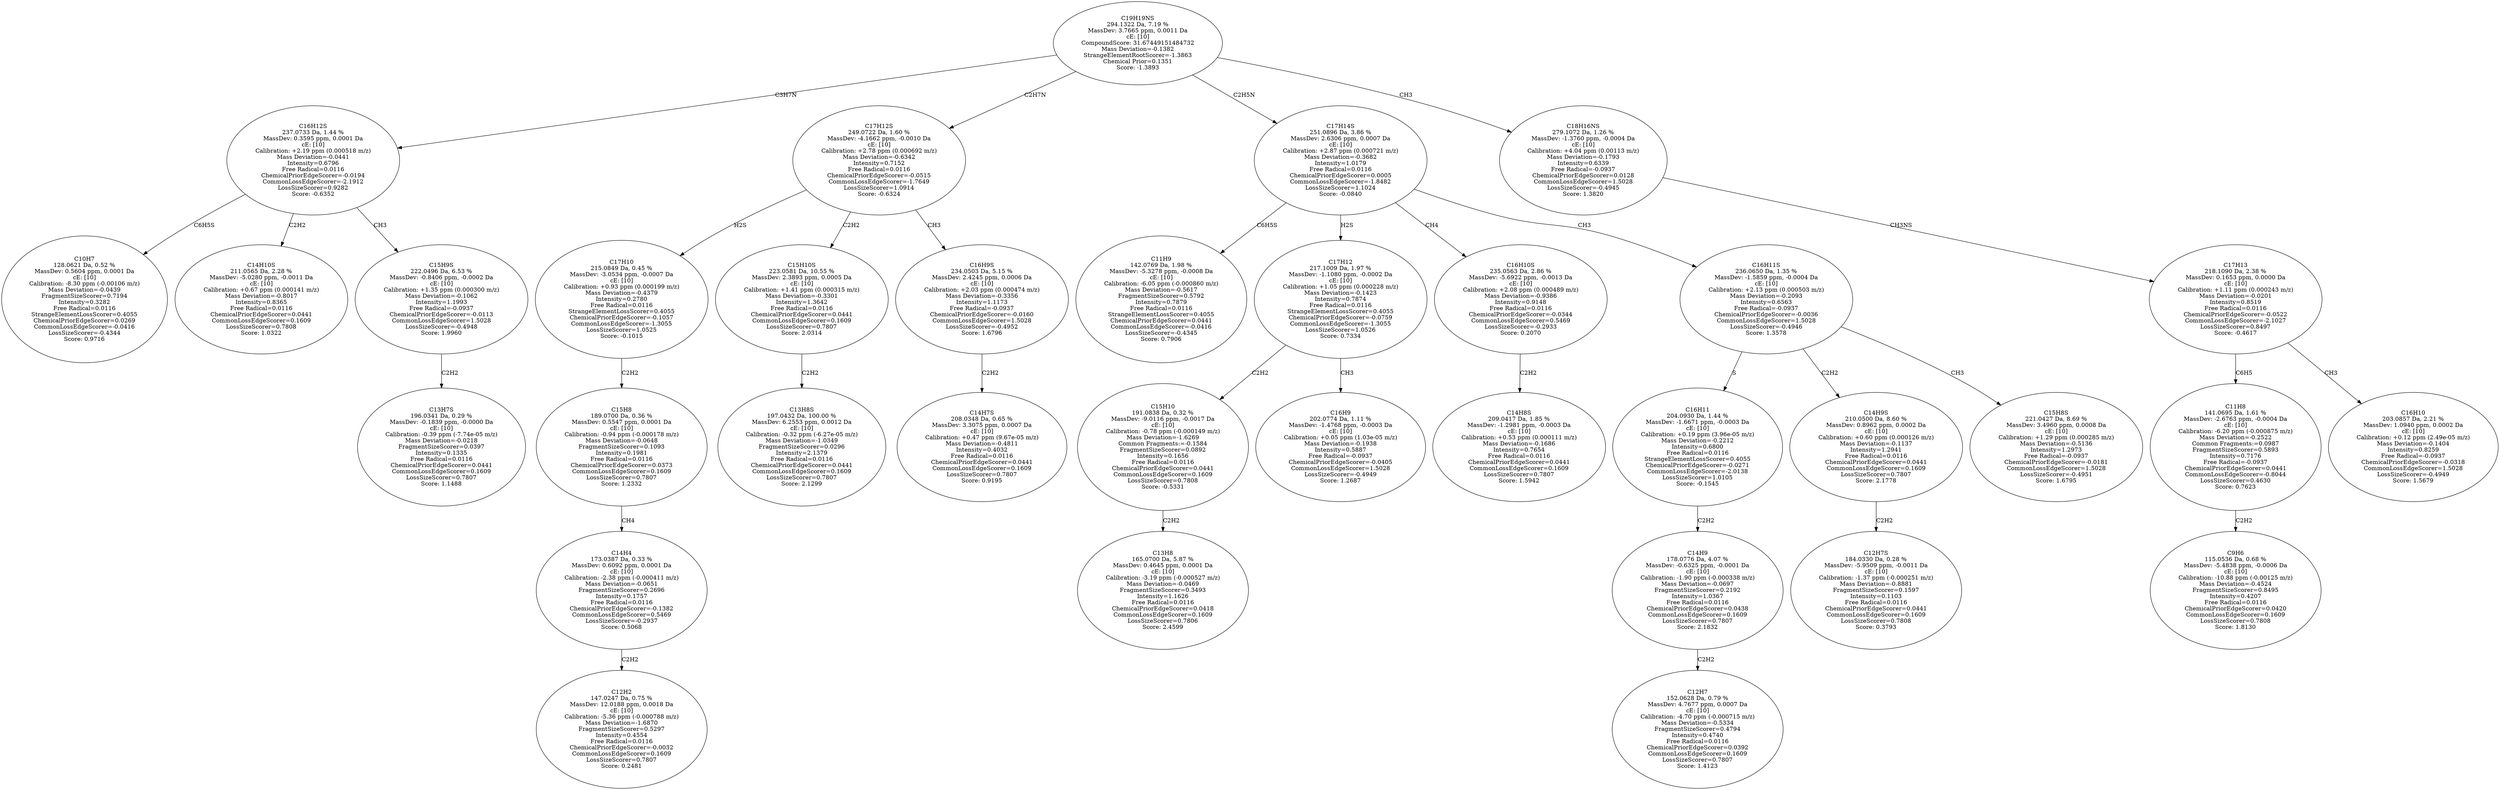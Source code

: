 strict digraph {
v1 [label="C10H7\n128.0621 Da, 0.52 %\nMassDev: 0.5604 ppm, 0.0001 Da\ncE: [10]\nCalibration: -8.30 ppm (-0.00106 m/z)\nMass Deviation=-0.0439\nFragmentSizeScorer=0.7194\nIntensity=0.3282\nFree Radical=0.0116\nStrangeElementLossScorer=0.4055\nChemicalPriorEdgeScorer=0.0269\nCommonLossEdgeScorer=-0.0416\nLossSizeScorer=-0.4344\nScore: 0.9716"];
v2 [label="C14H10S\n211.0565 Da, 2.28 %\nMassDev: -5.0280 ppm, -0.0011 Da\ncE: [10]\nCalibration: +0.67 ppm (0.000141 m/z)\nMass Deviation=-0.8017\nIntensity=0.8365\nFree Radical=0.0116\nChemicalPriorEdgeScorer=0.0441\nCommonLossEdgeScorer=0.1609\nLossSizeScorer=0.7808\nScore: 1.0322"];
v3 [label="C13H7S\n196.0341 Da, 0.29 %\nMassDev: -0.1839 ppm, -0.0000 Da\ncE: [10]\nCalibration: -0.39 ppm (-7.74e-05 m/z)\nMass Deviation=-0.0218\nFragmentSizeScorer=0.0397\nIntensity=0.1335\nFree Radical=0.0116\nChemicalPriorEdgeScorer=0.0441\nCommonLossEdgeScorer=0.1609\nLossSizeScorer=0.7807\nScore: 1.1488"];
v4 [label="C15H9S\n222.0496 Da, 6.53 %\nMassDev: -0.8406 ppm, -0.0002 Da\ncE: [10]\nCalibration: +1.35 ppm (0.000300 m/z)\nMass Deviation=-0.1062\nIntensity=1.1993\nFree Radical=-0.0937\nChemicalPriorEdgeScorer=-0.0113\nCommonLossEdgeScorer=1.5028\nLossSizeScorer=-0.4948\nScore: 1.9960"];
v5 [label="C16H12S\n237.0733 Da, 1.44 %\nMassDev: 0.3595 ppm, 0.0001 Da\ncE: [10]\nCalibration: +2.19 ppm (0.000518 m/z)\nMass Deviation=-0.0441\nIntensity=0.6796\nFree Radical=0.0116\nChemicalPriorEdgeScorer=-0.0194\nCommonLossEdgeScorer=-2.1912\nLossSizeScorer=0.9282\nScore: -0.6352"];
v6 [label="C12H2\n147.0247 Da, 0.75 %\nMassDev: 12.0188 ppm, 0.0018 Da\ncE: [10]\nCalibration: -5.36 ppm (-0.000788 m/z)\nMass Deviation=-1.6870\nFragmentSizeScorer=0.5297\nIntensity=0.4554\nFree Radical=0.0116\nChemicalPriorEdgeScorer=-0.0032\nCommonLossEdgeScorer=0.1609\nLossSizeScorer=0.7807\nScore: 0.2481"];
v7 [label="C14H4\n173.0387 Da, 0.33 %\nMassDev: 0.6092 ppm, 0.0001 Da\ncE: [10]\nCalibration: -2.38 ppm (-0.000411 m/z)\nMass Deviation=-0.0651\nFragmentSizeScorer=0.2696\nIntensity=0.1757\nFree Radical=0.0116\nChemicalPriorEdgeScorer=-0.1382\nCommonLossEdgeScorer=0.5469\nLossSizeScorer=-0.2937\nScore: 0.5068"];
v8 [label="C15H8\n189.0700 Da, 0.36 %\nMassDev: 0.5547 ppm, 0.0001 Da\ncE: [10]\nCalibration: -0.94 ppm (-0.000178 m/z)\nMass Deviation=-0.0648\nFragmentSizeScorer=0.1093\nIntensity=0.1981\nFree Radical=0.0116\nChemicalPriorEdgeScorer=0.0373\nCommonLossEdgeScorer=0.1609\nLossSizeScorer=0.7807\nScore: 1.2332"];
v9 [label="C17H10\n215.0849 Da, 0.45 %\nMassDev: -3.0534 ppm, -0.0007 Da\ncE: [10]\nCalibration: +0.93 ppm (0.000199 m/z)\nMass Deviation=-0.4379\nIntensity=0.2780\nFree Radical=0.0116\nStrangeElementLossScorer=0.4055\nChemicalPriorEdgeScorer=-0.1057\nCommonLossEdgeScorer=-1.3055\nLossSizeScorer=1.0525\nScore: -0.1015"];
v10 [label="C13H8S\n197.0432 Da, 100.00 %\nMassDev: 6.2553 ppm, 0.0012 Da\ncE: [10]\nCalibration: -0.32 ppm (-6.27e-05 m/z)\nMass Deviation=-1.0349\nFragmentSizeScorer=0.0296\nIntensity=2.1379\nFree Radical=0.0116\nChemicalPriorEdgeScorer=0.0441\nCommonLossEdgeScorer=0.1609\nLossSizeScorer=0.7807\nScore: 2.1299"];
v11 [label="C15H10S\n223.0581 Da, 10.55 %\nMassDev: 2.3893 ppm, 0.0005 Da\ncE: [10]\nCalibration: +1.41 ppm (0.000315 m/z)\nMass Deviation=-0.3301\nIntensity=1.3642\nFree Radical=0.0116\nChemicalPriorEdgeScorer=0.0441\nCommonLossEdgeScorer=0.1609\nLossSizeScorer=0.7807\nScore: 2.0314"];
v12 [label="C14H7S\n208.0348 Da, 0.65 %\nMassDev: 3.3075 ppm, 0.0007 Da\ncE: [10]\nCalibration: +0.47 ppm (9.67e-05 m/z)\nMass Deviation=-0.4811\nIntensity=0.4032\nFree Radical=0.0116\nChemicalPriorEdgeScorer=0.0441\nCommonLossEdgeScorer=0.1609\nLossSizeScorer=0.7807\nScore: 0.9195"];
v13 [label="C16H9S\n234.0503 Da, 5.15 %\nMassDev: 2.4245 ppm, 0.0006 Da\ncE: [10]\nCalibration: +2.03 ppm (0.000474 m/z)\nMass Deviation=-0.3356\nIntensity=1.1173\nFree Radical=-0.0937\nChemicalPriorEdgeScorer=-0.0160\nCommonLossEdgeScorer=1.5028\nLossSizeScorer=-0.4952\nScore: 1.6796"];
v14 [label="C17H12S\n249.0722 Da, 1.60 %\nMassDev: -4.1662 ppm, -0.0010 Da\ncE: [10]\nCalibration: +2.78 ppm (0.000692 m/z)\nMass Deviation=-0.6342\nIntensity=0.7152\nFree Radical=0.0116\nChemicalPriorEdgeScorer=-0.0515\nCommonLossEdgeScorer=-1.7649\nLossSizeScorer=1.0914\nScore: -0.6324"];
v15 [label="C11H9\n142.0769 Da, 1.98 %\nMassDev: -5.3278 ppm, -0.0008 Da\ncE: [10]\nCalibration: -6.05 ppm (-0.000860 m/z)\nMass Deviation=-0.5617\nFragmentSizeScorer=0.5792\nIntensity=0.7879\nFree Radical=0.0116\nStrangeElementLossScorer=0.4055\nChemicalPriorEdgeScorer=0.0441\nCommonLossEdgeScorer=-0.0416\nLossSizeScorer=-0.4345\nScore: 0.7906"];
v16 [label="C13H8\n165.0700 Da, 5.87 %\nMassDev: 0.4645 ppm, 0.0001 Da\ncE: [10]\nCalibration: -3.19 ppm (-0.000527 m/z)\nMass Deviation=-0.0469\nFragmentSizeScorer=0.3493\nIntensity=1.1626\nFree Radical=0.0116\nChemicalPriorEdgeScorer=0.0418\nCommonLossEdgeScorer=0.1609\nLossSizeScorer=0.7806\nScore: 2.4599"];
v17 [label="C15H10\n191.0838 Da, 0.32 %\nMassDev: -9.0116 ppm, -0.0017 Da\ncE: [10]\nCalibration: -0.78 ppm (-0.000149 m/z)\nMass Deviation=-1.6269\nCommon Fragments:=-0.1584\nFragmentSizeScorer=0.0892\nIntensity=0.1656\nFree Radical=0.0116\nChemicalPriorEdgeScorer=0.0441\nCommonLossEdgeScorer=0.1609\nLossSizeScorer=0.7808\nScore: -0.5331"];
v18 [label="C16H9\n202.0774 Da, 1.11 %\nMassDev: -1.4768 ppm, -0.0003 Da\ncE: [10]\nCalibration: +0.05 ppm (1.03e-05 m/z)\nMass Deviation=-0.1938\nIntensity=0.5887\nFree Radical=-0.0937\nChemicalPriorEdgeScorer=-0.0405\nCommonLossEdgeScorer=1.5028\nLossSizeScorer=-0.4949\nScore: 1.2687"];
v19 [label="C17H12\n217.1009 Da, 1.97 %\nMassDev: -1.1080 ppm, -0.0002 Da\ncE: [10]\nCalibration: +1.05 ppm (0.000228 m/z)\nMass Deviation=-0.1423\nIntensity=0.7874\nFree Radical=0.0116\nStrangeElementLossScorer=0.4055\nChemicalPriorEdgeScorer=-0.0759\nCommonLossEdgeScorer=-1.3055\nLossSizeScorer=1.0526\nScore: 0.7334"];
v20 [label="C14H8S\n209.0417 Da, 1.85 %\nMassDev: -1.2981 ppm, -0.0003 Da\ncE: [10]\nCalibration: +0.53 ppm (0.000111 m/z)\nMass Deviation=-0.1686\nIntensity=0.7654\nFree Radical=0.0116\nChemicalPriorEdgeScorer=0.0441\nCommonLossEdgeScorer=0.1609\nLossSizeScorer=0.7807\nScore: 1.5942"];
v21 [label="C16H10S\n235.0563 Da, 2.86 %\nMassDev: -5.6922 ppm, -0.0013 Da\ncE: [10]\nCalibration: +2.08 ppm (0.000489 m/z)\nMass Deviation=-0.9386\nIntensity=0.9148\nFree Radical=0.0116\nChemicalPriorEdgeScorer=-0.0344\nCommonLossEdgeScorer=0.5469\nLossSizeScorer=-0.2933\nScore: 0.2070"];
v22 [label="C12H7\n152.0628 Da, 0.79 %\nMassDev: 4.7677 ppm, 0.0007 Da\ncE: [10]\nCalibration: -4.70 ppm (-0.000715 m/z)\nMass Deviation=-0.5334\nFragmentSizeScorer=0.4794\nIntensity=0.4740\nFree Radical=0.0116\nChemicalPriorEdgeScorer=0.0392\nCommonLossEdgeScorer=0.1609\nLossSizeScorer=0.7807\nScore: 1.4123"];
v23 [label="C14H9\n178.0776 Da, 4.07 %\nMassDev: -0.6325 ppm, -0.0001 Da\ncE: [10]\nCalibration: -1.90 ppm (-0.000338 m/z)\nMass Deviation=-0.0697\nFragmentSizeScorer=0.2192\nIntensity=1.0367\nFree Radical=0.0116\nChemicalPriorEdgeScorer=0.0438\nCommonLossEdgeScorer=0.1609\nLossSizeScorer=0.7807\nScore: 2.1832"];
v24 [label="C16H11\n204.0930 Da, 1.44 %\nMassDev: -1.6671 ppm, -0.0003 Da\ncE: [10]\nCalibration: +0.19 ppm (3.96e-05 m/z)\nMass Deviation=-0.2212\nIntensity=0.6800\nFree Radical=0.0116\nStrangeElementLossScorer=0.4055\nChemicalPriorEdgeScorer=-0.0271\nCommonLossEdgeScorer=-2.0138\nLossSizeScorer=1.0105\nScore: -0.1545"];
v25 [label="C12H7S\n184.0330 Da, 0.28 %\nMassDev: -5.9509 ppm, -0.0011 Da\ncE: [10]\nCalibration: -1.37 ppm (-0.000251 m/z)\nMass Deviation=-0.8881\nFragmentSizeScorer=0.1597\nIntensity=0.1103\nFree Radical=0.0116\nChemicalPriorEdgeScorer=0.0441\nCommonLossEdgeScorer=0.1609\nLossSizeScorer=0.7808\nScore: 0.3793"];
v26 [label="C14H9S\n210.0500 Da, 8.60 %\nMassDev: 0.8962 ppm, 0.0002 Da\ncE: [10]\nCalibration: +0.60 ppm (0.000126 m/z)\nMass Deviation=-0.1137\nIntensity=1.2941\nFree Radical=0.0116\nChemicalPriorEdgeScorer=0.0441\nCommonLossEdgeScorer=0.1609\nLossSizeScorer=0.7807\nScore: 2.1778"];
v27 [label="C15H8S\n221.0427 Da, 8.69 %\nMassDev: 3.4960 ppm, 0.0008 Da\ncE: [10]\nCalibration: +1.29 ppm (0.000285 m/z)\nMass Deviation=-0.5136\nIntensity=1.2973\nFree Radical=-0.0937\nChemicalPriorEdgeScorer=-0.0181\nCommonLossEdgeScorer=1.5028\nLossSizeScorer=-0.4951\nScore: 1.6795"];
v28 [label="C16H11S\n236.0650 Da, 1.35 %\nMassDev: -1.5859 ppm, -0.0004 Da\ncE: [10]\nCalibration: +2.13 ppm (0.000503 m/z)\nMass Deviation=-0.2093\nIntensity=0.6563\nFree Radical=-0.0937\nChemicalPriorEdgeScorer=-0.0036\nCommonLossEdgeScorer=1.5028\nLossSizeScorer=-0.4946\nScore: 1.3578"];
v29 [label="C17H14S\n251.0896 Da, 3.86 %\nMassDev: 2.6306 ppm, 0.0007 Da\ncE: [10]\nCalibration: +2.87 ppm (0.000721 m/z)\nMass Deviation=-0.3682\nIntensity=1.0179\nFree Radical=0.0116\nChemicalPriorEdgeScorer=0.0005\nCommonLossEdgeScorer=-1.8482\nLossSizeScorer=1.1024\nScore: -0.0840"];
v30 [label="C9H6\n115.0536 Da, 0.68 %\nMassDev: -5.4838 ppm, -0.0006 Da\ncE: [10]\nCalibration: -10.88 ppm (-0.00125 m/z)\nMass Deviation=-0.4524\nFragmentSizeScorer=0.8495\nIntensity=0.4207\nFree Radical=0.0116\nChemicalPriorEdgeScorer=0.0420\nCommonLossEdgeScorer=0.1609\nLossSizeScorer=0.7808\nScore: 1.8130"];
v31 [label="C11H8\n141.0695 Da, 1.61 %\nMassDev: -2.6763 ppm, -0.0004 Da\ncE: [10]\nCalibration: -6.20 ppm (-0.000875 m/z)\nMass Deviation=-0.2522\nCommon Fragments:=0.0987\nFragmentSizeScorer=0.5893\nIntensity=0.7176\nFree Radical=-0.0937\nChemicalPriorEdgeScorer=0.0441\nCommonLossEdgeScorer=-0.8044\nLossSizeScorer=0.4630\nScore: 0.7623"];
v32 [label="C16H10\n203.0857 Da, 2.21 %\nMassDev: 1.0940 ppm, 0.0002 Da\ncE: [10]\nCalibration: +0.12 ppm (2.49e-05 m/z)\nMass Deviation=-0.1404\nIntensity=0.8259\nFree Radical=-0.0937\nChemicalPriorEdgeScorer=-0.0318\nCommonLossEdgeScorer=1.5028\nLossSizeScorer=-0.4949\nScore: 1.5679"];
v33 [label="C17H13\n218.1090 Da, 2.38 %\nMassDev: 0.1653 ppm, 0.0000 Da\ncE: [10]\nCalibration: +1.11 ppm (0.000243 m/z)\nMass Deviation=-0.0201\nIntensity=0.8519\nFree Radical=0.0116\nChemicalPriorEdgeScorer=-0.0522\nCommonLossEdgeScorer=-2.1027\nLossSizeScorer=0.8497\nScore: -0.4617"];
v34 [label="C18H16NS\n279.1072 Da, 1.26 %\nMassDev: -1.3760 ppm, -0.0004 Da\ncE: [10]\nCalibration: +4.04 ppm (0.00113 m/z)\nMass Deviation=-0.1793\nIntensity=0.6339\nFree Radical=-0.0937\nChemicalPriorEdgeScorer=0.0128\nCommonLossEdgeScorer=1.5028\nLossSizeScorer=-0.4945\nScore: 1.3820"];
v35 [label="C19H19NS\n294.1322 Da, 7.19 %\nMassDev: 3.7665 ppm, 0.0011 Da\ncE: [10]\nCompoundScore: 31.67449151484732\nMass Deviation=-0.1382\nStrangeElementRootScorer=-1.3863\nChemical Prior=0.1351\nScore: -1.3893"];
v5 -> v1 [label="C6H5S"];
v5 -> v2 [label="C2H2"];
v4 -> v3 [label="C2H2"];
v5 -> v4 [label="CH3"];
v35 -> v5 [label="C3H7N"];
v7 -> v6 [label="C2H2"];
v8 -> v7 [label="CH4"];
v9 -> v8 [label="C2H2"];
v14 -> v9 [label="H2S"];
v11 -> v10 [label="C2H2"];
v14 -> v11 [label="C2H2"];
v13 -> v12 [label="C2H2"];
v14 -> v13 [label="CH3"];
v35 -> v14 [label="C2H7N"];
v29 -> v15 [label="C6H5S"];
v17 -> v16 [label="C2H2"];
v19 -> v17 [label="C2H2"];
v19 -> v18 [label="CH3"];
v29 -> v19 [label="H2S"];
v21 -> v20 [label="C2H2"];
v29 -> v21 [label="CH4"];
v23 -> v22 [label="C2H2"];
v24 -> v23 [label="C2H2"];
v28 -> v24 [label="S"];
v26 -> v25 [label="C2H2"];
v28 -> v26 [label="C2H2"];
v28 -> v27 [label="CH3"];
v29 -> v28 [label="CH3"];
v35 -> v29 [label="C2H5N"];
v31 -> v30 [label="C2H2"];
v33 -> v31 [label="C6H5"];
v33 -> v32 [label="CH3"];
v34 -> v33 [label="CH3NS"];
v35 -> v34 [label="CH3"];
}